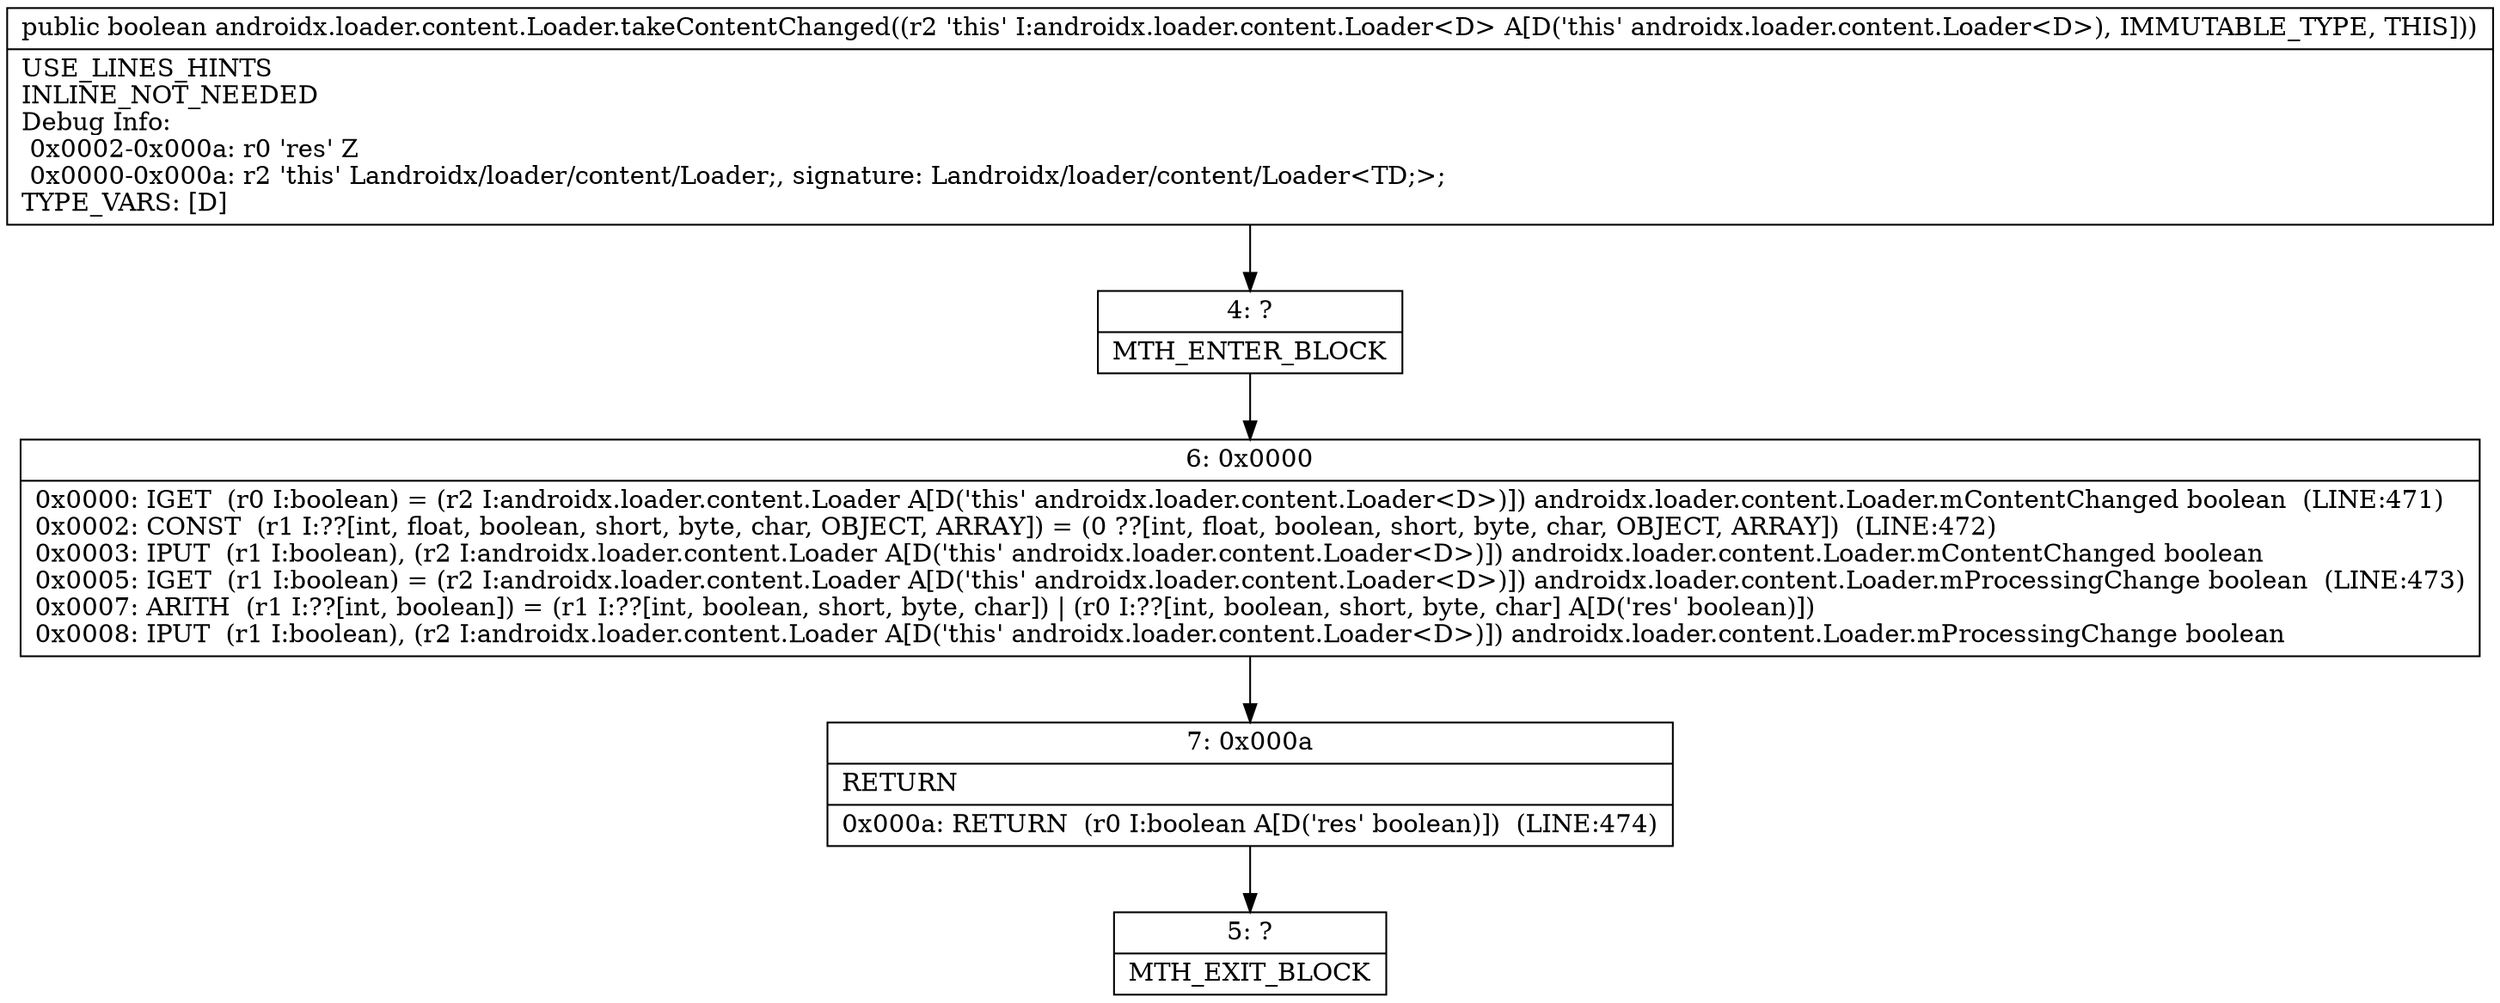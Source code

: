 digraph "CFG forandroidx.loader.content.Loader.takeContentChanged()Z" {
Node_4 [shape=record,label="{4\:\ ?|MTH_ENTER_BLOCK\l}"];
Node_6 [shape=record,label="{6\:\ 0x0000|0x0000: IGET  (r0 I:boolean) = (r2 I:androidx.loader.content.Loader A[D('this' androidx.loader.content.Loader\<D\>)]) androidx.loader.content.Loader.mContentChanged boolean  (LINE:471)\l0x0002: CONST  (r1 I:??[int, float, boolean, short, byte, char, OBJECT, ARRAY]) = (0 ??[int, float, boolean, short, byte, char, OBJECT, ARRAY])  (LINE:472)\l0x0003: IPUT  (r1 I:boolean), (r2 I:androidx.loader.content.Loader A[D('this' androidx.loader.content.Loader\<D\>)]) androidx.loader.content.Loader.mContentChanged boolean \l0x0005: IGET  (r1 I:boolean) = (r2 I:androidx.loader.content.Loader A[D('this' androidx.loader.content.Loader\<D\>)]) androidx.loader.content.Loader.mProcessingChange boolean  (LINE:473)\l0x0007: ARITH  (r1 I:??[int, boolean]) = (r1 I:??[int, boolean, short, byte, char]) \| (r0 I:??[int, boolean, short, byte, char] A[D('res' boolean)]) \l0x0008: IPUT  (r1 I:boolean), (r2 I:androidx.loader.content.Loader A[D('this' androidx.loader.content.Loader\<D\>)]) androidx.loader.content.Loader.mProcessingChange boolean \l}"];
Node_7 [shape=record,label="{7\:\ 0x000a|RETURN\l|0x000a: RETURN  (r0 I:boolean A[D('res' boolean)])  (LINE:474)\l}"];
Node_5 [shape=record,label="{5\:\ ?|MTH_EXIT_BLOCK\l}"];
MethodNode[shape=record,label="{public boolean androidx.loader.content.Loader.takeContentChanged((r2 'this' I:androidx.loader.content.Loader\<D\> A[D('this' androidx.loader.content.Loader\<D\>), IMMUTABLE_TYPE, THIS]))  | USE_LINES_HINTS\lINLINE_NOT_NEEDED\lDebug Info:\l  0x0002\-0x000a: r0 'res' Z\l  0x0000\-0x000a: r2 'this' Landroidx\/loader\/content\/Loader;, signature: Landroidx\/loader\/content\/Loader\<TD;\>;\lTYPE_VARS: [D]\l}"];
MethodNode -> Node_4;Node_4 -> Node_6;
Node_6 -> Node_7;
Node_7 -> Node_5;
}

